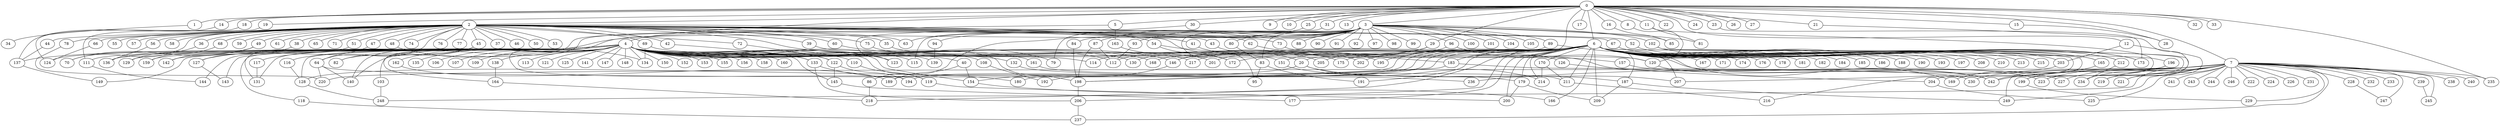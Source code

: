 
graph graphname {
    0 -- 1
0 -- 2
0 -- 3
0 -- 4
0 -- 5
0 -- 6
0 -- 7
0 -- 8
0 -- 9
0 -- 10
0 -- 11
0 -- 12
0 -- 13
0 -- 14
0 -- 15
0 -- 16
0 -- 17
0 -- 18
0 -- 19
0 -- 20
0 -- 21
0 -- 22
0 -- 23
0 -- 24
0 -- 25
0 -- 26
0 -- 27
0 -- 28
0 -- 29
0 -- 30
0 -- 31
0 -- 32
0 -- 33
0 -- 235
1 -- 34
2 -- 35
2 -- 36
2 -- 37
2 -- 38
2 -- 39
2 -- 40
2 -- 41
2 -- 42
2 -- 43
2 -- 44
2 -- 45
2 -- 46
2 -- 47
2 -- 48
2 -- 49
2 -- 50
2 -- 51
2 -- 52
2 -- 53
2 -- 54
2 -- 55
2 -- 56
2 -- 57
2 -- 58
2 -- 59
2 -- 60
2 -- 61
2 -- 62
2 -- 63
2 -- 64
2 -- 65
2 -- 66
2 -- 67
2 -- 68
2 -- 69
2 -- 70
2 -- 71
2 -- 72
2 -- 73
2 -- 74
2 -- 75
2 -- 76
2 -- 77
2 -- 78
2 -- 20
3 -- 79
3 -- 80
3 -- 81
3 -- 82
3 -- 83
3 -- 84
3 -- 85
3 -- 86
3 -- 87
3 -- 88
3 -- 89
3 -- 90
3 -- 91
3 -- 92
3 -- 93
3 -- 94
3 -- 95
3 -- 96
3 -- 97
3 -- 98
3 -- 99
3 -- 100
3 -- 101
3 -- 102
3 -- 103
3 -- 104
3 -- 105
3 -- 140
4 -- 128
4 -- 130
4 -- 131
4 -- 132
4 -- 133
4 -- 134
4 -- 129
4 -- 136
4 -- 137
4 -- 138
4 -- 139
4 -- 140
4 -- 141
4 -- 142
4 -- 143
4 -- 144
4 -- 145
4 -- 146
4 -- 147
4 -- 148
4 -- 149
4 -- 150
4 -- 151
4 -- 152
4 -- 153
4 -- 154
4 -- 155
4 -- 156
4 -- 157
4 -- 158
4 -- 159
4 -- 160
4 -- 161
4 -- 162
4 -- 135
4 -- 106
4 -- 107
4 -- 108
4 -- 109
4 -- 110
4 -- 111
4 -- 112
4 -- 113
4 -- 114
4 -- 115
4 -- 116
4 -- 117
4 -- 118
4 -- 119
4 -- 120
4 -- 121
4 -- 122
4 -- 123
4 -- 124
4 -- 125
4 -- 126
4 -- 127
4 -- 194
4 -- 168
5 -- 163
5 -- 164
6 -- 165
6 -- 166
6 -- 167
6 -- 168
6 -- 169
6 -- 170
6 -- 171
6 -- 172
6 -- 173
6 -- 174
6 -- 175
6 -- 176
6 -- 177
6 -- 178
6 -- 179
6 -- 180
6 -- 181
6 -- 182
6 -- 183
6 -- 184
6 -- 185
6 -- 186
6 -- 187
6 -- 188
6 -- 189
6 -- 190
6 -- 191
6 -- 192
6 -- 193
6 -- 194
6 -- 195
6 -- 196
6 -- 197
6 -- 198
6 -- 199
6 -- 200
6 -- 201
6 -- 202
6 -- 203
6 -- 204
6 -- 205
6 -- 206
6 -- 207
6 -- 208
6 -- 209
6 -- 210
6 -- 211
6 -- 212
6 -- 213
6 -- 214
6 -- 215
6 -- 216
6 -- 217
6 -- 218
6 -- 146
7 -- 219
7 -- 220
7 -- 221
7 -- 222
7 -- 223
7 -- 224
7 -- 225
7 -- 226
7 -- 227
7 -- 228
7 -- 229
7 -- 230
7 -- 231
7 -- 232
7 -- 233
7 -- 234
7 -- 235
7 -- 236
7 -- 237
7 -- 238
7 -- 239
7 -- 240
7 -- 241
7 -- 242
7 -- 243
7 -- 244
7 -- 245
7 -- 246
7 -- 247
7 -- 248
7 -- 249
8 -- 120
11 -- 242
11 -- 81
12 -- 221
12 -- 203
14 -- 137
15 -- 28
16 -- 85
18 -- 124
19 -- 111
20 -- 214
20 -- 128
20 -- 207
21 -- 223
23 -- 173
25 -- 63
29 -- 146
29 -- 114
29 -- 151
30 -- 123
31 -- 115
35 -- 201
36 -- 129
38 -- 127
39 -- 198
40 -- 189
40 -- 154
41 -- 175
42 -- 133
43 -- 202
44 -- 137
45 -- 136
45 -- 82
47 -- 64
48 -- 134
49 -- 70
49 -- 142
51 -- 131
52 -- 173
54 -- 172
54 -- 205
56 -- 136
60 -- 79
62 -- 195
64 -- 220
64 -- 236
64 -- 140
66 -- 124
67 -- 212
68 -- 159
69 -- 242
69 -- 134
72 -- 122
73 -- 183
75 -- 217
78 -- 220
80 -- 83
83 -- 95
83 -- 191
84 -- 198
86 -- 218
87 -- 198
87 -- 112
89 -- 227
89 -- 130
93 -- 112
94 -- 139
96 -- 120
96 -- 112
102 -- 219
102 -- 165
103 -- 248
108 -- 192
110 -- 119
111 -- 144
116 -- 128
117 -- 131
118 -- 237
119 -- 200
120 -- 242
122 -- 194
122 -- 145
126 -- 204
127 -- 143
128 -- 248
132 -- 179
133 -- 180
133 -- 206
137 -- 149
138 -- 164
145 -- 177
146 -- 154
151 -- 187
154 -- 166
157 -- 223
161 -- 211
162 -- 189
163 -- 172
164 -- 218
165 -- 169
170 -- 214
170 -- 211
179 -- 200
179 -- 209
183 -- 198
183 -- 230
187 -- 209
187 -- 249
196 -- 199
196 -- 249
198 -- 206
199 -- 229
203 -- 207
204 -- 225
206 -- 237
211 -- 216
212 -- 234
228 -- 247
239 -- 245

}
